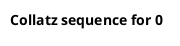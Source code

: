 @startuml
!procedure $connect_entities($name1, $name2, $direction)
    $name1 -$direction-> $name2
!endprocedure

!procedure $create_rectangle($name, $stereotype)
    rectangle $name <<$stereotype>>
!endprocedure

!function $is_even($num)
    /' as the preprocessor currently doesn't have a modulus operator, use this
    "hack" of checking the last digit to decide if the number is even.
    the "mathematical approach" of successive subtraction to determine the
    remainder runs into memory problems at runtime for long sequences. '/
    !$num_str = %string($num)
    !$last_digit = %substr($num_str, %strlen($num_str) -1, 1)
    !return ($last_digit == "0"\
            || $last_digit == "2"\
            || $last_digit == "4"\
            || $last_digit == "6"\
            || $last_digit == "8")
!endfunction

' unit tests for the $is_even function :-)
!assert $is_even(0) == 1
!assert $is_even(11) == 0
!assert $is_even(292) == 1
!assert $is_even(1663) == 0
!assert $is_even(10824) == 1
!assert $is_even(652665) == 0
!assert $is_even(9188316) == 1
!assert $is_even(79430237) == 0
!assert $is_even(340931238) == 1
!assert $is_even(394237819) == 0
!assert $is_even(518026430) == 1

!function $get_last_hex_digit($num)
    !$num_str = %dec2hex($num)
    !$last_digit = %substr($num_str, %strlen($num_str) -1, 1)
    !return $last_digit
!endfunction

' unit tests for the $get_last_hex_digit function :-)
!assert $get_last_hex_digit(0) == "0"
!assert $get_last_hex_digit(17) == "1"
!assert $get_last_hex_digit(290) == "2"
!assert $get_last_hex_digit(1667) == "3"
!assert $get_last_hex_digit(10820) == "4"
!assert $get_last_hex_digit(652661) == "5"
!assert $get_last_hex_digit(9188310) == "6"
!assert $get_last_hex_digit(79430247) == "7"
!assert $get_last_hex_digit(340931240) == "8"
!assert $get_last_hex_digit(394237817) == "9"
!assert $get_last_hex_digit(518026426) == "a"
!assert $get_last_hex_digit(390243419) == "b"
!assert $get_last_hex_digit(890540140) == "c"
!assert $get_last_hex_digit(623489357) == "d"
!assert $get_last_hex_digit(216487342) == "e"
!assert $get_last_hex_digit(938476831) == "f"

!procedure $make_direction_map()
    /' use this workaround to manually wrap the chain like a snake. :-)
       otherwise the chain will grow in only one direction, which would be inefficient
       use of the defined "canvas" and also difficult to read. as the preprocessor currently
       does not have a modulus operator, use this workaround to map a direction manually. '/
    %set_variable_value("0", "right")
    %set_variable_value("1", "right")
    %set_variable_value("2", "right")
    %set_variable_value("3", "right")
    %set_variable_value("4", "right")
    %set_variable_value("5", "right")
    %set_variable_value("6", "right")
    %set_variable_value("7", "down")
    %set_variable_value("8", "left")
    %set_variable_value("9", "left")
    %set_variable_value("a", "left")
    %set_variable_value("b", "left")
    %set_variable_value("c", "left")
    %set_variable_value("d", "left")
    %set_variable_value("e", "left")
    %set_variable_value("f", "down")
!endprocedure
$make_direction_map()

!function $collatz($in_num)
    !if $is_even($in_num)
        !return $in_num / 2
    !else
        !return 3 * $in_num + 1
    !endif
!endfunction

!assert $collatz(13) == 40
!assert $collatz(40) == 20

!procedure $make_collatz_sequence($num)
    !if $num > 0
        !$counter = 0
        $create_rectangle($num, $counter)

        !while $num != 1
            !$prev = $num

            !$num = $collatz($num)
            !$direction = %get_variable_value($get_last_hex_digit($counter))

            !$counter = $counter + 1

            $create_rectangle($num, $counter)
            $connect_entities($prev, $num, $direction)
        !endwhile
    !else
        !log input is $num but should be positive.
    !endif

!endprocedure

!$count = 0
!$limit = 100
!while $count <= $limit
    title Collatz sequence for $count
    $make_collatz_sequence(%intval($count))
    !$count = $count + 1
    newpage
!endwhile

@enduml
